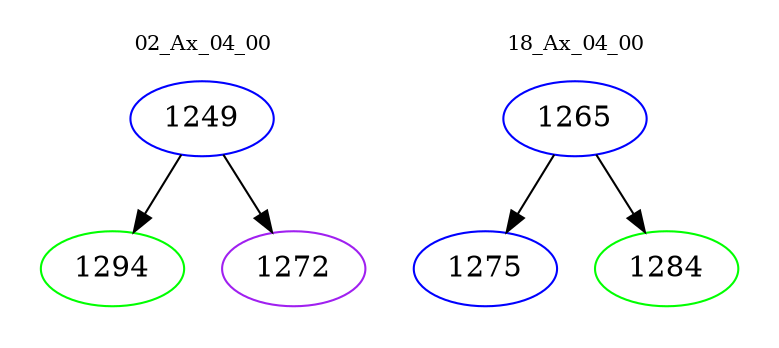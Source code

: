digraph{
subgraph cluster_0 {
color = white
label = "02_Ax_04_00";
fontsize=10;
T0_1249 [label="1249", color="blue"]
T0_1249 -> T0_1294 [color="black"]
T0_1294 [label="1294", color="green"]
T0_1249 -> T0_1272 [color="black"]
T0_1272 [label="1272", color="purple"]
}
subgraph cluster_1 {
color = white
label = "18_Ax_04_00";
fontsize=10;
T1_1265 [label="1265", color="blue"]
T1_1265 -> T1_1275 [color="black"]
T1_1275 [label="1275", color="blue"]
T1_1265 -> T1_1284 [color="black"]
T1_1284 [label="1284", color="green"]
}
}
